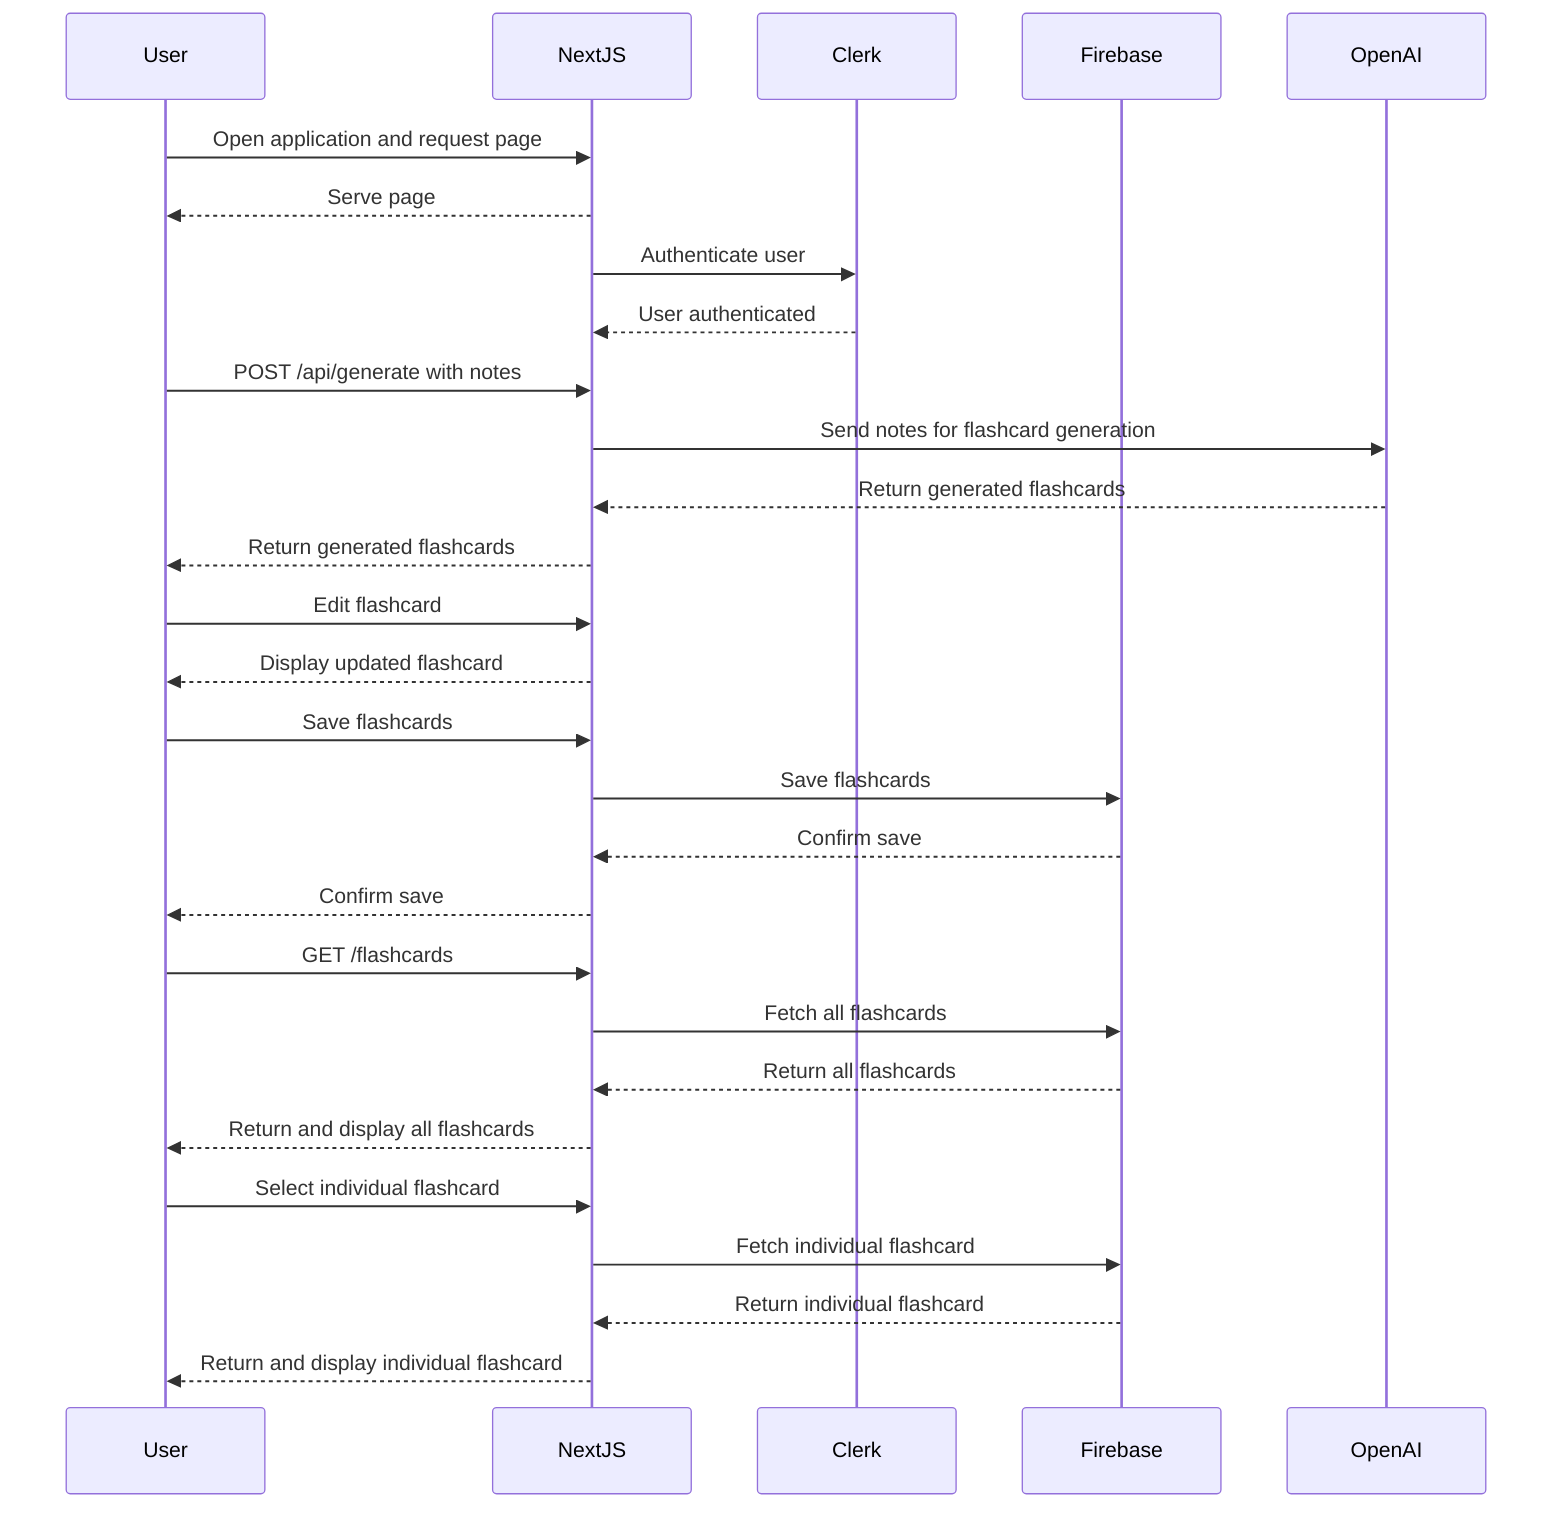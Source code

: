 sequenceDiagram
    participant User
    participant NextJS
    participant Clerk
    participant Firebase
    participant OpenAI

    User->>NextJS: Open application and request page
    NextJS-->>User: Serve page
    NextJS->>Clerk: Authenticate user
    Clerk-->>NextJS: User authenticated

    User->>NextJS: POST /api/generate with notes
    NextJS->>OpenAI: Send notes for flashcard generation
    OpenAI-->>NextJS: Return generated flashcards
    NextJS-->>User: Return generated flashcards

    User->>NextJS: Edit flashcard
    NextJS-->>User: Display updated flashcard

    User->>NextJS: Save flashcards
    NextJS->>Firebase: Save flashcards
    Firebase-->>NextJS: Confirm save
    NextJS-->>User: Confirm save

    User->>NextJS: GET /flashcards
    NextJS->>Firebase: Fetch all flashcards
    Firebase-->>NextJS: Return all flashcards
    NextJS-->>User: Return and display all flashcards

    User->>NextJS: Select individual flashcard
    NextJS->>Firebase: Fetch individual flashcard
    Firebase-->>NextJS: Return individual flashcard
    NextJS-->>User: Return and display individual flashcard